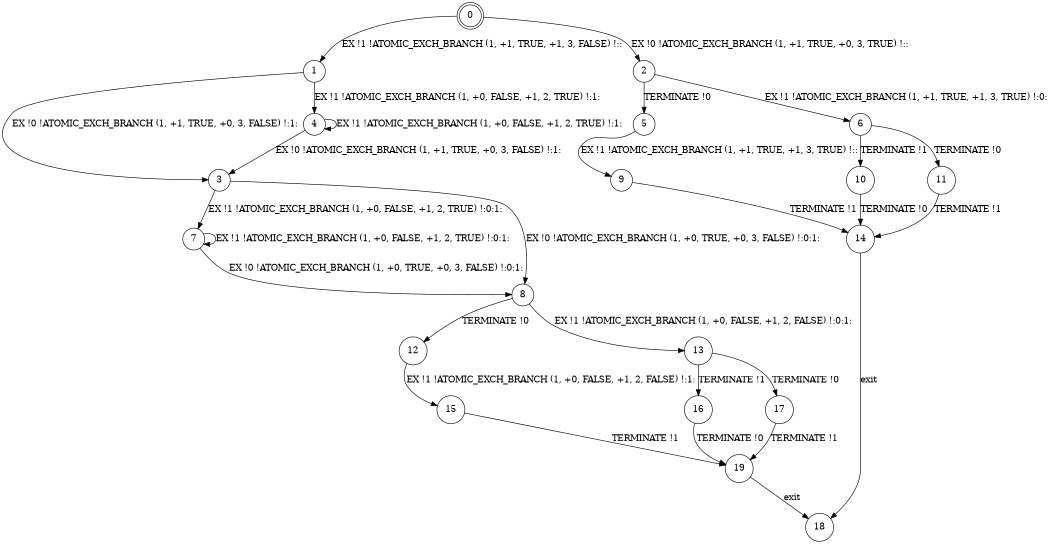 digraph BCG {
size = "7, 10.5";
center = TRUE;
node [shape = circle];
0 [peripheries = 2];
0 -> 1 [label = "EX !1 !ATOMIC_EXCH_BRANCH (1, +1, TRUE, +1, 3, FALSE) !::"];
0 -> 2 [label = "EX !0 !ATOMIC_EXCH_BRANCH (1, +1, TRUE, +0, 3, TRUE) !::"];
1 -> 3 [label = "EX !0 !ATOMIC_EXCH_BRANCH (1, +1, TRUE, +0, 3, FALSE) !:1:"];
1 -> 4 [label = "EX !1 !ATOMIC_EXCH_BRANCH (1, +0, FALSE, +1, 2, TRUE) !:1:"];
2 -> 5 [label = "TERMINATE !0"];
2 -> 6 [label = "EX !1 !ATOMIC_EXCH_BRANCH (1, +1, TRUE, +1, 3, TRUE) !:0:"];
3 -> 7 [label = "EX !1 !ATOMIC_EXCH_BRANCH (1, +0, FALSE, +1, 2, TRUE) !:0:1:"];
3 -> 8 [label = "EX !0 !ATOMIC_EXCH_BRANCH (1, +0, TRUE, +0, 3, FALSE) !:0:1:"];
4 -> 3 [label = "EX !0 !ATOMIC_EXCH_BRANCH (1, +1, TRUE, +0, 3, FALSE) !:1:"];
4 -> 4 [label = "EX !1 !ATOMIC_EXCH_BRANCH (1, +0, FALSE, +1, 2, TRUE) !:1:"];
5 -> 9 [label = "EX !1 !ATOMIC_EXCH_BRANCH (1, +1, TRUE, +1, 3, TRUE) !::"];
6 -> 10 [label = "TERMINATE !1"];
6 -> 11 [label = "TERMINATE !0"];
7 -> 7 [label = "EX !1 !ATOMIC_EXCH_BRANCH (1, +0, FALSE, +1, 2, TRUE) !:0:1:"];
7 -> 8 [label = "EX !0 !ATOMIC_EXCH_BRANCH (1, +0, TRUE, +0, 3, FALSE) !:0:1:"];
8 -> 12 [label = "TERMINATE !0"];
8 -> 13 [label = "EX !1 !ATOMIC_EXCH_BRANCH (1, +0, FALSE, +1, 2, FALSE) !:0:1:"];
9 -> 14 [label = "TERMINATE !1"];
10 -> 14 [label = "TERMINATE !0"];
11 -> 14 [label = "TERMINATE !1"];
12 -> 15 [label = "EX !1 !ATOMIC_EXCH_BRANCH (1, +0, FALSE, +1, 2, FALSE) !:1:"];
13 -> 16 [label = "TERMINATE !1"];
13 -> 17 [label = "TERMINATE !0"];
14 -> 18 [label = "exit"];
15 -> 19 [label = "TERMINATE !1"];
16 -> 19 [label = "TERMINATE !0"];
17 -> 19 [label = "TERMINATE !1"];
19 -> 18 [label = "exit"];
}
